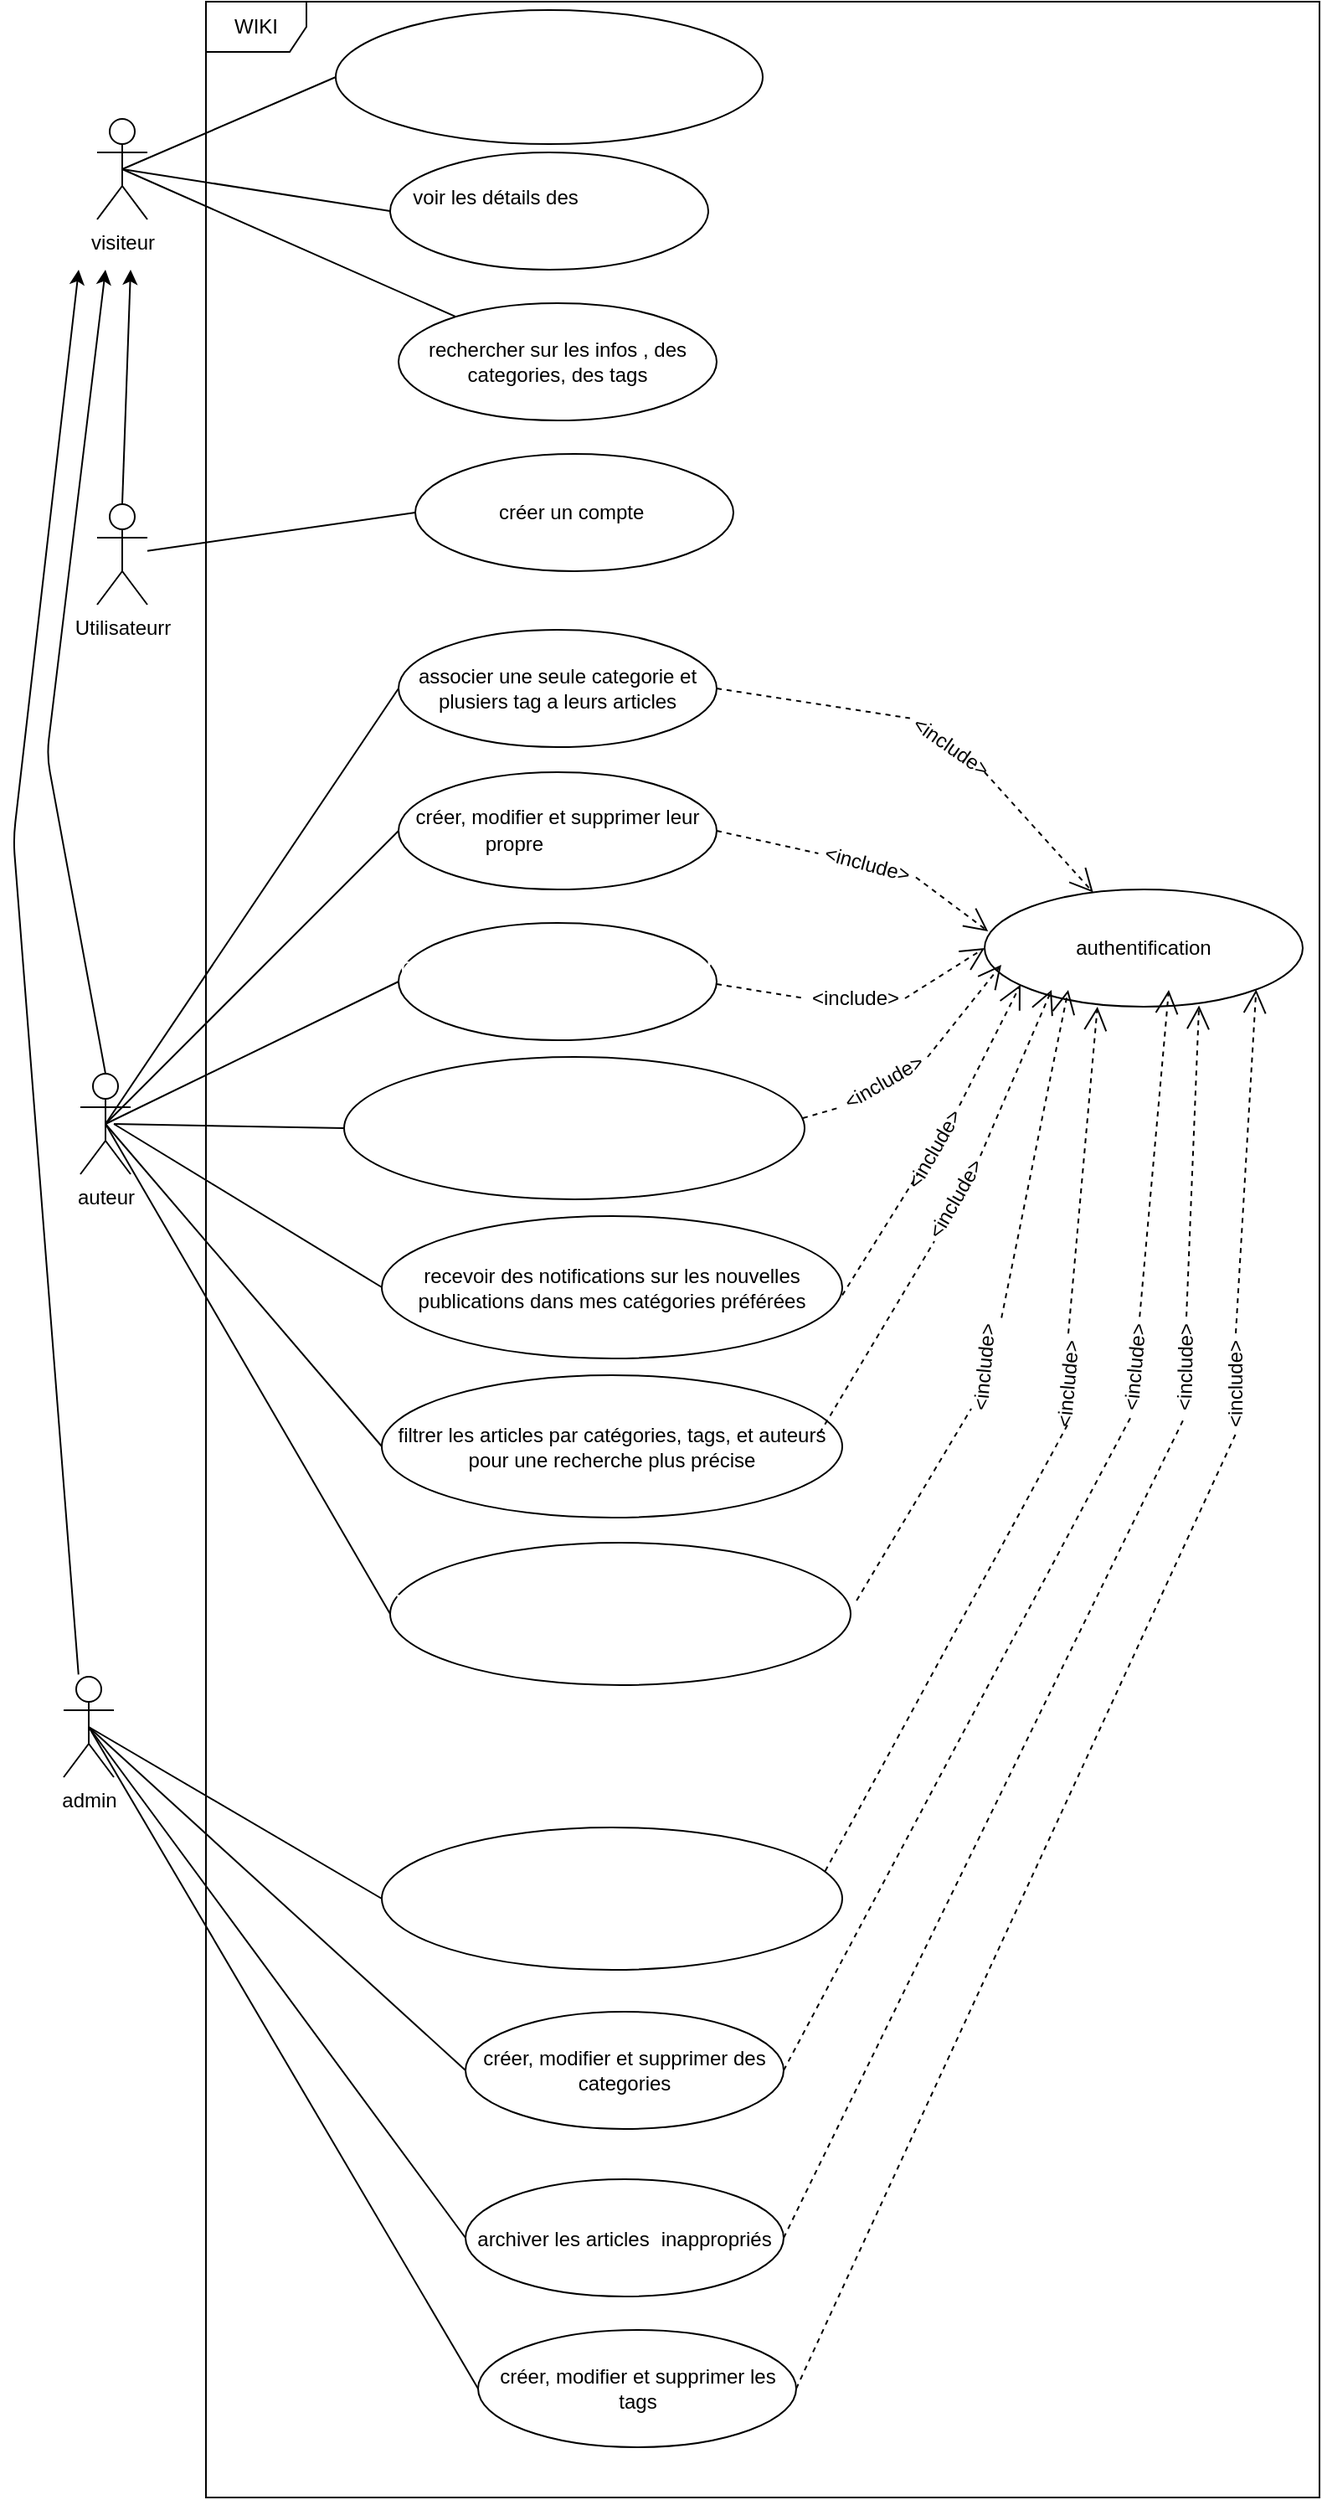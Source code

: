 <mxfile>
    <diagram id="90PpnR-5AJBD1PZd6F79" name="Page-1">
        <mxGraphModel dx="1135" dy="547" grid="1" gridSize="10" guides="1" tooltips="1" connect="1" arrows="1" fold="1" page="1" pageScale="1" pageWidth="850" pageHeight="1100" math="0" shadow="0">
            <root>
                <mxCell id="0"/>
                <mxCell id="1" parent="0"/>
                <mxCell id="2" value="visiteur" style="shape=umlActor;verticalLabelPosition=bottom;verticalAlign=top;html=1;" parent="1" vertex="1">
                    <mxGeometry x="60" y="70" width="30" height="60" as="geometry"/>
                </mxCell>
                <mxCell id="3" value="auteur" style="shape=umlActor;verticalLabelPosition=bottom;verticalAlign=top;html=1;" parent="1" vertex="1">
                    <mxGeometry x="50" y="640" width="30" height="60" as="geometry"/>
                </mxCell>
                <mxCell id="6" value="admin" style="shape=umlActor;verticalLabelPosition=bottom;verticalAlign=top;html=1;" parent="1" vertex="1">
                    <mxGeometry x="40" y="1000" width="30" height="60" as="geometry"/>
                </mxCell>
                <mxCell id="8" value="WIKI" style="shape=umlFrame;whiteSpace=wrap;html=1;" parent="1" vertex="1">
                    <mxGeometry x="125" width="665" height="1490" as="geometry"/>
                </mxCell>
                <mxCell id="9" value="&lt;span id=&quot;docs-internal-guid-ddb64d50-7fff-d113-fe8a-77f74b7be55a&quot; style=&quot;font-size: 11pt; font-family: Roboto, sans-serif; background-color: transparent; font-variant-numeric: normal; font-variant-east-asian: normal; font-variant-alternates: normal; vertical-align: baseline;&quot;&gt;&lt;font color=&quot;#ffffff&quot;&gt;la page d'accueil pour voir les&amp;nbsp;&lt;/font&gt;&lt;/span&gt;" style="ellipse;whiteSpace=wrap;html=1;" parent="1" vertex="1">
                    <mxGeometry x="202.5" y="5" width="255" height="80" as="geometry"/>
                </mxCell>
                <mxCell id="10" value="voir les détails des&amp;nbsp;&lt;span style=&quot;color: rgb(255, 255, 255); font-family: Roboto, sans-serif; font-size: 14.667px;&quot;&gt;dernières nouvelles&lt;/span&gt;" style="ellipse;whiteSpace=wrap;html=1;" parent="1" vertex="1">
                    <mxGeometry x="235" y="90" width="190" height="70" as="geometry"/>
                </mxCell>
                <mxCell id="11" value="rechercher sur les infos , des categories, des tags" style="ellipse;whiteSpace=wrap;html=1;" parent="1" vertex="1">
                    <mxGeometry x="240" y="180" width="190" height="70" as="geometry"/>
                </mxCell>
                <mxCell id="12" value="créer un compte&amp;nbsp;" style="ellipse;whiteSpace=wrap;html=1;" parent="1" vertex="1">
                    <mxGeometry x="250" y="270" width="190" height="70" as="geometry"/>
                </mxCell>
                <mxCell id="21" value="associer une seule categorie et plusiers tag a leurs articles" style="ellipse;whiteSpace=wrap;html=1;" parent="1" vertex="1">
                    <mxGeometry x="240" y="375" width="190" height="70" as="geometry"/>
                </mxCell>
                <mxCell id="22" value="créer, modifier et supprimer leur propre&amp;nbsp;&lt;span id=&quot;docs-internal-guid-c0ec1c68-7fff-35f1-5477-bd1ad6d388c2&quot; style=&quot;font-size: 11pt; font-family: Roboto, sans-serif; background-color: transparent; font-variant-numeric: normal; font-variant-east-asian: normal; font-variant-alternates: normal; vertical-align: baseline;&quot;&gt;&lt;font color=&quot;#ffffff&quot;&gt;articles&lt;/font&gt;&lt;/span&gt;" style="ellipse;whiteSpace=wrap;html=1;" parent="1" vertex="1">
                    <mxGeometry x="240" y="460" width="190" height="70" as="geometry"/>
                </mxCell>
                <mxCell id="32" value="créer, modifier et supprimer des categories" style="ellipse;whiteSpace=wrap;html=1;" parent="1" vertex="1">
                    <mxGeometry x="280" y="1200" width="190" height="70" as="geometry"/>
                </mxCell>
                <mxCell id="34" value="créer, modifier et supprimer les tags" style="ellipse;whiteSpace=wrap;html=1;" parent="1" vertex="1">
                    <mxGeometry x="287.5" y="1390" width="190" height="70" as="geometry"/>
                </mxCell>
                <mxCell id="33" value="archiver les articles&lt;span id=&quot;docs-internal-guid-054aefbb-7fff-e33c-0746-23c41df46ce0&quot; style=&quot;font-size: 11pt; font-family: Roboto, sans-serif; color: rgb(43, 43, 46); background-color: transparent; font-variant-numeric: normal; font-variant-east-asian: normal; font-variant-alternates: normal; vertical-align: baseline;&quot;&gt;&amp;nbsp;&lt;/span&gt;&amp;nbsp;inappropriés" style="ellipse;whiteSpace=wrap;html=1;" parent="1" vertex="1">
                    <mxGeometry x="280" y="1300" width="190" height="70" as="geometry"/>
                </mxCell>
                <mxCell id="25" value="authentification" style="ellipse;whiteSpace=wrap;html=1;" parent="1" vertex="1">
                    <mxGeometry x="590" y="530" width="190" height="70" as="geometry"/>
                </mxCell>
                <mxCell id="14" value="" style="endArrow=none;html=1;exitX=0.5;exitY=0.5;exitDx=0;exitDy=0;exitPerimeter=0;entryX=0;entryY=0.5;entryDx=0;entryDy=0;" parent="1" source="2" target="9" edge="1">
                    <mxGeometry width="50" height="50" relative="1" as="geometry">
                        <mxPoint x="360" y="320" as="sourcePoint"/>
                        <mxPoint x="410" y="270" as="targetPoint"/>
                    </mxGeometry>
                </mxCell>
                <mxCell id="15" value="" style="endArrow=none;html=1;exitX=0.5;exitY=0.5;exitDx=0;exitDy=0;exitPerimeter=0;" parent="1" source="2" target="11" edge="1">
                    <mxGeometry width="50" height="50" relative="1" as="geometry">
                        <mxPoint x="85" y="110" as="sourcePoint"/>
                        <mxPoint x="230.0" y="55" as="targetPoint"/>
                    </mxGeometry>
                </mxCell>
                <mxCell id="17" value="" style="endArrow=none;html=1;entryX=0;entryY=0.5;entryDx=0;entryDy=0;" parent="1" source="91" target="12" edge="1">
                    <mxGeometry width="50" height="50" relative="1" as="geometry">
                        <mxPoint x="85" y="110" as="sourcePoint"/>
                        <mxPoint x="284.085" y="198.142" as="targetPoint"/>
                    </mxGeometry>
                </mxCell>
                <mxCell id="16" value="" style="endArrow=none;html=1;exitX=0.5;exitY=0.5;exitDx=0;exitDy=0;exitPerimeter=0;entryX=0;entryY=0.5;entryDx=0;entryDy=0;" parent="1" source="2" target="10" edge="1">
                    <mxGeometry width="50" height="50" relative="1" as="geometry">
                        <mxPoint x="95" y="120.0" as="sourcePoint"/>
                        <mxPoint x="240.0" y="65" as="targetPoint"/>
                    </mxGeometry>
                </mxCell>
                <mxCell id="19" value="" style="endArrow=classic;html=1;exitX=0.5;exitY=0;exitDx=0;exitDy=0;exitPerimeter=0;" parent="1" source="3" edge="1">
                    <mxGeometry width="50" height="50" relative="1" as="geometry">
                        <mxPoint x="180" y="320" as="sourcePoint"/>
                        <mxPoint x="65" y="160" as="targetPoint"/>
                        <Array as="points">
                            <mxPoint x="30" y="450"/>
                        </Array>
                    </mxGeometry>
                </mxCell>
                <mxCell id="23" value="" style="endArrow=none;html=1;exitX=0.5;exitY=0.5;exitDx=0;exitDy=0;exitPerimeter=0;entryX=0;entryY=0.5;entryDx=0;entryDy=0;" parent="1" source="3" target="21" edge="1">
                    <mxGeometry width="50" height="50" relative="1" as="geometry">
                        <mxPoint x="290" y="460" as="sourcePoint"/>
                        <mxPoint x="340" y="410" as="targetPoint"/>
                    </mxGeometry>
                </mxCell>
                <mxCell id="24" value="" style="endArrow=none;html=1;entryX=0;entryY=0.5;entryDx=0;entryDy=0;exitX=0.5;exitY=0.5;exitDx=0;exitDy=0;exitPerimeter=0;" parent="1" source="3" target="22" edge="1">
                    <mxGeometry width="50" height="50" relative="1" as="geometry">
                        <mxPoint x="90" y="460" as="sourcePoint"/>
                        <mxPoint x="250.0" y="420" as="targetPoint"/>
                    </mxGeometry>
                </mxCell>
                <mxCell id="35" value="" style="endArrow=none;html=1;entryX=0;entryY=0.5;entryDx=0;entryDy=0;exitX=0.5;exitY=0.5;exitDx=0;exitDy=0;exitPerimeter=0;" parent="1" source="6" target="33" edge="1">
                    <mxGeometry width="50" height="50" relative="1" as="geometry">
                        <mxPoint x="75" y="460" as="sourcePoint"/>
                        <mxPoint x="270.0" y="505" as="targetPoint"/>
                    </mxGeometry>
                </mxCell>
                <mxCell id="36" value="" style="endArrow=none;html=1;entryX=0;entryY=0.5;entryDx=0;entryDy=0;exitX=0.5;exitY=0.5;exitDx=0;exitDy=0;exitPerimeter=0;" parent="1" source="6" target="34" edge="1">
                    <mxGeometry width="50" height="50" relative="1" as="geometry">
                        <mxPoint x="85" y="470" as="sourcePoint"/>
                        <mxPoint x="280.0" y="515" as="targetPoint"/>
                    </mxGeometry>
                </mxCell>
                <mxCell id="37" value="" style="endArrow=none;html=1;entryX=0;entryY=0.5;entryDx=0;entryDy=0;exitX=0.5;exitY=0.5;exitDx=0;exitDy=0;exitPerimeter=0;" parent="1" source="6" target="32" edge="1">
                    <mxGeometry width="50" height="50" relative="1" as="geometry">
                        <mxPoint x="95" y="480" as="sourcePoint"/>
                        <mxPoint x="290.0" y="525" as="targetPoint"/>
                    </mxGeometry>
                </mxCell>
                <mxCell id="46" value="" style="endArrow=none;dashed=1;endFill=0;endSize=12;html=1;exitX=1;exitY=0.5;exitDx=0;exitDy=0;entryX=0;entryY=0.5;entryDx=0;entryDy=0;" parent="1" source="33" target="44" edge="1">
                    <mxGeometry width="160" relative="1" as="geometry">
                        <mxPoint x="450" y="675" as="sourcePoint"/>
                        <mxPoint x="607" y="596.22" as="targetPoint"/>
                    </mxGeometry>
                </mxCell>
                <mxCell id="44" value="&amp;lt;include&amp;gt;" style="text;html=1;strokeColor=none;fillColor=none;align=center;verticalAlign=middle;whiteSpace=wrap;rounded=0;rotation=-89;" parent="1" vertex="1">
                    <mxGeometry x="680" y="800" width="60" height="30" as="geometry"/>
                </mxCell>
                <mxCell id="48" value="" style="endArrow=none;dashed=1;endFill=0;endSize=12;html=1;exitX=1;exitY=0.5;exitDx=0;exitDy=0;entryX=0;entryY=0.5;entryDx=0;entryDy=0;" parent="1" source="32" target="43" edge="1">
                    <mxGeometry width="160" relative="1" as="geometry">
                        <mxPoint x="450" y="595" as="sourcePoint"/>
                        <mxPoint x="470" y="595" as="targetPoint"/>
                    </mxGeometry>
                </mxCell>
                <mxCell id="43" value="&amp;lt;include&amp;gt;" style="text;html=1;strokeColor=none;fillColor=none;align=center;verticalAlign=middle;whiteSpace=wrap;rounded=0;rotation=-85;" parent="1" vertex="1">
                    <mxGeometry x="650" y="800" width="60" height="30" as="geometry"/>
                </mxCell>
                <mxCell id="49" value="" style="endArrow=none;dashed=1;endFill=0;endSize=12;html=1;exitX=1;exitY=0.5;exitDx=0;exitDy=0;entryX=0;entryY=0.5;entryDx=0;entryDy=0;" parent="1" source="34" target="45" edge="1">
                    <mxGeometry width="160" relative="1" as="geometry">
                        <mxPoint x="460" y="765" as="sourcePoint"/>
                        <mxPoint x="645" y="600" as="targetPoint"/>
                    </mxGeometry>
                </mxCell>
                <mxCell id="45" value="&amp;lt;include&amp;gt;" style="text;html=1;strokeColor=none;fillColor=none;align=center;verticalAlign=middle;whiteSpace=wrap;rounded=0;rotation=-90;" parent="1" vertex="1">
                    <mxGeometry x="710" y="810" width="60" height="30" as="geometry"/>
                </mxCell>
                <mxCell id="50" value="" style="endArrow=none;dashed=1;endFill=0;endSize=12;html=1;exitX=1;exitY=0.5;exitDx=0;exitDy=0;" parent="1" source="22" target="31" edge="1">
                    <mxGeometry width="160" relative="1" as="geometry">
                        <mxPoint x="450" y="495" as="sourcePoint"/>
                        <mxPoint x="480" y="510" as="targetPoint"/>
                    </mxGeometry>
                </mxCell>
                <mxCell id="31" value="&amp;lt;include&amp;gt;" style="text;html=1;strokeColor=none;fillColor=none;align=center;verticalAlign=middle;whiteSpace=wrap;rounded=0;rotation=15;" parent="1" vertex="1">
                    <mxGeometry x="490" y="500" width="60" height="30" as="geometry"/>
                </mxCell>
                <mxCell id="51" value="" style="endArrow=none;dashed=1;endFill=0;endSize=12;html=1;exitX=1;exitY=0.5;exitDx=0;exitDy=0;entryX=0;entryY=0.5;entryDx=0;entryDy=0;" parent="1" source="21" target="29" edge="1">
                    <mxGeometry width="160" relative="1" as="geometry">
                        <mxPoint x="430" y="410.0" as="sourcePoint"/>
                        <mxPoint x="601.725" y="533.842" as="targetPoint"/>
                    </mxGeometry>
                </mxCell>
                <mxCell id="29" value="&amp;lt;include&amp;gt;" style="text;html=1;strokeColor=none;fillColor=none;align=center;verticalAlign=middle;whiteSpace=wrap;rounded=0;rotation=35;" parent="1" vertex="1">
                    <mxGeometry x="540" y="430" width="60" height="30" as="geometry"/>
                </mxCell>
                <mxCell id="53" value="" style="endArrow=open;endSize=12;dashed=1;html=1;entryX=1;entryY=1;entryDx=0;entryDy=0;exitX=1;exitY=0.5;exitDx=0;exitDy=0;" parent="1" source="45" target="25" edge="1">
                    <mxGeometry width="160" relative="1" as="geometry">
                        <mxPoint x="590" y="730" as="sourcePoint"/>
                        <mxPoint x="750" y="730" as="targetPoint"/>
                        <Array as="points"/>
                    </mxGeometry>
                </mxCell>
                <mxCell id="54" value="" style="endArrow=open;endSize=12;dashed=1;html=1;entryX=0.674;entryY=0.99;entryDx=0;entryDy=0;exitX=1;exitY=0.5;exitDx=0;exitDy=0;entryPerimeter=0;" parent="1" source="44" target="25" edge="1">
                    <mxGeometry width="160" relative="1" as="geometry">
                        <mxPoint x="660" y="670" as="sourcePoint"/>
                        <mxPoint x="660.43" y="590" as="targetPoint"/>
                        <Array as="points"/>
                    </mxGeometry>
                </mxCell>
                <mxCell id="55" value="" style="endArrow=open;endSize=12;dashed=1;html=1;entryX=0.579;entryY=0.857;entryDx=0;entryDy=0;exitX=1;exitY=0.5;exitDx=0;exitDy=0;entryPerimeter=0;" parent="1" source="43" target="25" edge="1">
                    <mxGeometry width="160" relative="1" as="geometry">
                        <mxPoint x="589.998" y="639.995" as="sourcePoint"/>
                        <mxPoint x="610.94" y="584.44" as="targetPoint"/>
                        <Array as="points"/>
                    </mxGeometry>
                </mxCell>
                <mxCell id="56" value="" style="endArrow=open;endSize=12;dashed=1;html=1;entryX=0.011;entryY=0.357;entryDx=0;entryDy=0;exitX=1;exitY=0.5;exitDx=0;exitDy=0;entryPerimeter=0;" parent="1" source="31" target="25" edge="1">
                    <mxGeometry width="160" relative="1" as="geometry">
                        <mxPoint x="539.886" y="599.385" as="sourcePoint"/>
                        <mxPoint x="620.94" y="594.44" as="targetPoint"/>
                        <Array as="points"/>
                    </mxGeometry>
                </mxCell>
                <mxCell id="57" value="" style="endArrow=open;endSize=12;dashed=1;html=1;exitX=1;exitY=0.5;exitDx=0;exitDy=0;" parent="1" target="25" edge="1">
                    <mxGeometry width="160" relative="1" as="geometry">
                        <mxPoint x="589.998" y="460.005" as="sourcePoint"/>
                        <mxPoint x="633.11" y="492.23" as="targetPoint"/>
                        <Array as="points"/>
                    </mxGeometry>
                </mxCell>
                <mxCell id="58" value="" style="endArrow=classic;html=1;exitX=0.296;exitY=-0.022;exitDx=0;exitDy=0;exitPerimeter=0;" parent="1" source="6" edge="1">
                    <mxGeometry width="50" height="50" relative="1" as="geometry">
                        <mxPoint x="72.5" y="640" as="sourcePoint"/>
                        <mxPoint x="49" y="160" as="targetPoint"/>
                        <Array as="points">
                            <mxPoint x="10" y="500"/>
                        </Array>
                    </mxGeometry>
                </mxCell>
                <mxCell id="59" value="&lt;span id=&quot;docs-internal-guid-1dfb4daf-7fff-4ff7-cc62-95b88ac4069a&quot; style=&quot;font-size: 11pt; font-family: Roboto, sans-serif; background-color: transparent; font-variant-numeric: normal; font-variant-east-asian: normal; font-variant-alternates: normal; vertical-align: baseline;&quot;&gt;&lt;font color=&quot;#ffffff&quot;&gt;commenter des articles pour partager mes opinions&lt;/font&gt;&lt;/span&gt;" style="ellipse;whiteSpace=wrap;html=1;" parent="1" vertex="1">
                    <mxGeometry x="240" y="550" width="190" height="70" as="geometry"/>
                </mxCell>
                <mxCell id="60" value="&lt;font color=&quot;#ffffff&quot;&gt;publier des articles avec un titre, du contenu et éventuellement des images, afin de partager des informations.&lt;/font&gt;" style="ellipse;whiteSpace=wrap;html=1;" parent="1" vertex="1">
                    <mxGeometry x="207.5" y="630" width="275" height="85" as="geometry"/>
                </mxCell>
                <mxCell id="61" value="&lt;font color=&quot;#ffffff&quot;&gt;&lt;span style=&quot;font-family: monospace; font-size: 0px; text-align: start;&quot;&gt;%3CmxGraphModel%3E%3Croot%3E%3CmxCell%20id%3D%220%22%2F%3E%3CmxCell%20id%3D%221%22%20parent%3D%220%22%2F%3E%3CmxCell%20id%3D%222%22%20value%3D%22%26lt%3Bfont%20color%3D%26quot%3B%23ffffff%26quot%3B%26gt%3Bpublier%20des%20articles%20avec%20un%20titre%2C%20du%20contenu%20et%20%C3%A9ventuellement%20des%20images%2C%20afin%20de%20partager%20des%20informations.%26lt%3B%2Ffont%26gt%3B%22%20style%3D%22ellipse%3BwhiteSpace%3Dwrap%3Bhtml%3D1%3B%22%20vertex%3D%221%22%20parent%3D%221%22%3E%3CmxGeometry%20x%3D%22195%22%20y%3D%22635%22%20width%3D%22275%22%20height%3D%2285%22%20as%3D%22geometry%22%2F%3E%3C%2FmxCell%3E%3C%2Froot%3E%3C%2FmxGraphModel%3E&lt;/span&gt;&lt;span id=&quot;docs-internal-guid-70ef907d-7fff-ec3e-32d5-034d786483bd&quot; style=&quot;font-size: 11pt; font-family: Roboto, sans-serif; background-color: transparent; font-variant-numeric: normal; font-variant-east-asian: normal; font-variant-alternates: normal; vertical-align: baseline;&quot;&gt;modifier les commentaires et supprimer tout contenu inapproprié&lt;/span&gt;&lt;/font&gt;" style="ellipse;whiteSpace=wrap;html=1;" parent="1" vertex="1">
                    <mxGeometry x="230" y="1090" width="275" height="85" as="geometry"/>
                </mxCell>
                <mxCell id="63" value="recevoir des notifications sur les nouvelles publications dans mes catégories préférées" style="ellipse;whiteSpace=wrap;html=1;" parent="1" vertex="1">
                    <mxGeometry x="230" y="725" width="275" height="85" as="geometry"/>
                </mxCell>
                <mxCell id="64" value="filtrer les articles par catégories, tags, et auteurs pour une recherche plus précise" style="ellipse;whiteSpace=wrap;html=1;" parent="1" vertex="1">
                    <mxGeometry x="230" y="820" width="275" height="85" as="geometry"/>
                </mxCell>
                <mxCell id="65" value="&lt;span id=&quot;docs-internal-guid-e6179e0c-7fff-e50f-cfe3-e376f6c71e14&quot; style=&quot;font-size: 11pt; font-family: Roboto, sans-serif; background-color: transparent; font-variant-numeric: normal; font-variant-east-asian: normal; font-variant-alternates: normal; vertical-align: baseline;&quot;&gt;&lt;font color=&quot;#ffffff&quot;&gt;voir un profil public affichant mes articles publiés et mes activités récentes&lt;/font&gt;&lt;/span&gt;" style="ellipse;whiteSpace=wrap;html=1;" parent="1" vertex="1">
                    <mxGeometry x="235" y="920" width="275" height="85" as="geometry"/>
                </mxCell>
                <mxCell id="66" value="" style="endArrow=none;html=1;entryX=0;entryY=0.5;entryDx=0;entryDy=0;exitX=0.5;exitY=0.5;exitDx=0;exitDy=0;exitPerimeter=0;" parent="1" source="3" target="59" edge="1">
                    <mxGeometry width="50" height="50" relative="1" as="geometry">
                        <mxPoint x="75" y="680" as="sourcePoint"/>
                        <mxPoint x="250" y="505" as="targetPoint"/>
                    </mxGeometry>
                </mxCell>
                <mxCell id="67" value="" style="endArrow=none;html=1;entryX=0;entryY=0.5;entryDx=0;entryDy=0;" parent="1" target="60" edge="1">
                    <mxGeometry width="50" height="50" relative="1" as="geometry">
                        <mxPoint x="70" y="670" as="sourcePoint"/>
                        <mxPoint x="250" y="595" as="targetPoint"/>
                    </mxGeometry>
                </mxCell>
                <mxCell id="68" value="" style="endArrow=none;html=1;entryX=0;entryY=0.5;entryDx=0;entryDy=0;" parent="1" target="63" edge="1">
                    <mxGeometry width="50" height="50" relative="1" as="geometry">
                        <mxPoint x="70" y="670" as="sourcePoint"/>
                        <mxPoint x="217.5" y="682.5" as="targetPoint"/>
                    </mxGeometry>
                </mxCell>
                <mxCell id="69" value="" style="endArrow=none;html=1;entryX=0;entryY=0.5;entryDx=0;entryDy=0;exitX=0.5;exitY=0.5;exitDx=0;exitDy=0;exitPerimeter=0;" parent="1" source="3" target="64" edge="1">
                    <mxGeometry width="50" height="50" relative="1" as="geometry">
                        <mxPoint x="80" y="670" as="sourcePoint"/>
                        <mxPoint x="240" y="777.5" as="targetPoint"/>
                    </mxGeometry>
                </mxCell>
                <mxCell id="70" value="" style="endArrow=none;html=1;entryX=0;entryY=0.5;entryDx=0;entryDy=0;exitX=0.5;exitY=0.5;exitDx=0;exitDy=0;exitPerimeter=0;" parent="1" source="3" target="65" edge="1">
                    <mxGeometry width="50" height="50" relative="1" as="geometry">
                        <mxPoint x="75" y="680" as="sourcePoint"/>
                        <mxPoint x="240" y="872.5" as="targetPoint"/>
                    </mxGeometry>
                </mxCell>
                <mxCell id="71" value="" style="endArrow=none;html=1;entryX=0;entryY=0.5;entryDx=0;entryDy=0;exitX=0.5;exitY=0.5;exitDx=0;exitDy=0;exitPerimeter=0;" parent="1" source="6" target="61" edge="1">
                    <mxGeometry width="50" height="50" relative="1" as="geometry">
                        <mxPoint x="65" y="1040" as="sourcePoint"/>
                        <mxPoint x="290" y="1245" as="targetPoint"/>
                    </mxGeometry>
                </mxCell>
                <mxCell id="72" value="" style="endArrow=none;dashed=1;endFill=0;endSize=12;html=1;exitX=0.963;exitY=0.306;exitDx=0;exitDy=0;exitPerimeter=0;entryX=0.774;entryY=0.57;entryDx=0;entryDy=0;entryPerimeter=0;" parent="1" source="61" target="8" edge="1">
                    <mxGeometry width="160" relative="1" as="geometry">
                        <mxPoint x="470" y="1069.46" as="sourcePoint"/>
                        <mxPoint x="610" y="820" as="targetPoint"/>
                    </mxGeometry>
                </mxCell>
                <mxCell id="73" value="&amp;lt;include&amp;gt;" style="text;html=1;strokeColor=none;fillColor=none;align=center;verticalAlign=middle;whiteSpace=wrap;rounded=0;rotation=-85;" parent="1" vertex="1">
                    <mxGeometry x="610" y="810" width="60" height="30" as="geometry"/>
                </mxCell>
                <mxCell id="75" value="" style="endArrow=open;endSize=12;dashed=1;html=1;entryX=0.579;entryY=0.857;entryDx=0;entryDy=0;exitX=1;exitY=0.5;exitDx=0;exitDy=0;entryPerimeter=0;" parent="1" edge="1">
                    <mxGeometry width="160" relative="1" as="geometry">
                        <mxPoint x="640.005" y="795.124" as="sourcePoint"/>
                        <mxPoint x="657.4" y="600" as="targetPoint"/>
                        <Array as="points"/>
                    </mxGeometry>
                </mxCell>
                <mxCell id="76" value="" style="endArrow=none;dashed=1;endFill=0;endSize=12;html=1;exitX=1;exitY=0.5;exitDx=0;exitDy=0;entryX=0;entryY=0.5;entryDx=0;entryDy=0;" parent="1" target="77" edge="1">
                    <mxGeometry width="160" relative="1" as="geometry">
                        <mxPoint x="430" y="586.51" as="sourcePoint"/>
                        <mxPoint x="491" y="590" as="targetPoint"/>
                    </mxGeometry>
                </mxCell>
                <mxCell id="77" value="&amp;lt;include&amp;gt;" style="text;html=1;strokeColor=none;fillColor=none;align=center;verticalAlign=middle;whiteSpace=wrap;rounded=0;rotation=0;" parent="1" vertex="1">
                    <mxGeometry x="482.5" y="580" width="60" height="30" as="geometry"/>
                </mxCell>
                <mxCell id="78" value="" style="endArrow=open;endSize=12;dashed=1;html=1;exitX=1;exitY=0.5;exitDx=0;exitDy=0;entryX=0;entryY=0.5;entryDx=0;entryDy=0;" parent="1" source="77" target="25" edge="1">
                    <mxGeometry width="160" relative="1" as="geometry">
                        <mxPoint x="558.978" y="532.765" as="sourcePoint"/>
                        <mxPoint x="602.09" y="564.99" as="targetPoint"/>
                        <Array as="points"/>
                    </mxGeometry>
                </mxCell>
                <mxCell id="79" value="" style="endArrow=none;dashed=1;endFill=0;endSize=12;html=1;exitX=1.013;exitY=0.406;exitDx=0;exitDy=0;exitPerimeter=0;" parent="1" source="65" edge="1">
                    <mxGeometry width="160" relative="1" as="geometry">
                        <mxPoint x="506.995" y="971.71" as="sourcePoint"/>
                        <mxPoint x="582" y="840" as="targetPoint"/>
                    </mxGeometry>
                </mxCell>
                <mxCell id="80" value="&amp;lt;include&amp;gt;" style="text;html=1;strokeColor=none;fillColor=none;align=center;verticalAlign=middle;whiteSpace=wrap;rounded=0;rotation=-85;" parent="1" vertex="1">
                    <mxGeometry x="560" y="800" width="60" height="30" as="geometry"/>
                </mxCell>
                <mxCell id="81" value="" style="endArrow=open;endSize=12;dashed=1;html=1;entryX=0.263;entryY=0.857;entryDx=0;entryDy=0;exitX=1;exitY=0.75;exitDx=0;exitDy=0;entryPerimeter=0;" parent="1" source="80" target="25" edge="1">
                    <mxGeometry width="160" relative="1" as="geometry">
                        <mxPoint x="650.005" y="805.124" as="sourcePoint"/>
                        <mxPoint x="667.4" y="610" as="targetPoint"/>
                        <Array as="points"/>
                    </mxGeometry>
                </mxCell>
                <mxCell id="82" value="" style="endArrow=none;dashed=1;endFill=0;endSize=12;html=1;exitX=1.013;exitY=0.406;exitDx=0;exitDy=0;exitPerimeter=0;" parent="1" edge="1">
                    <mxGeometry width="160" relative="1" as="geometry">
                        <mxPoint x="491.575" y="854.51" as="sourcePoint"/>
                        <mxPoint x="560" y="740" as="targetPoint"/>
                    </mxGeometry>
                </mxCell>
                <mxCell id="83" value="&amp;lt;include&amp;gt;" style="text;html=1;strokeColor=none;fillColor=none;align=center;verticalAlign=middle;whiteSpace=wrap;rounded=0;rotation=-60;" parent="1" vertex="1">
                    <mxGeometry x="542.5" y="700" width="60" height="30" as="geometry"/>
                </mxCell>
                <mxCell id="84" value="" style="endArrow=open;endSize=12;dashed=1;html=1;exitX=1;exitY=0.5;exitDx=0;exitDy=0;" parent="1" source="83" edge="1">
                    <mxGeometry width="160" relative="1" as="geometry">
                        <mxPoint x="552.5" y="605" as="sourcePoint"/>
                        <mxPoint x="630" y="590" as="targetPoint"/>
                        <Array as="points"/>
                    </mxGeometry>
                </mxCell>
                <mxCell id="85" value="" style="endArrow=none;dashed=1;endFill=0;endSize=12;html=1;exitX=1.013;exitY=0.406;exitDx=0;exitDy=0;exitPerimeter=0;" parent="1" edge="1">
                    <mxGeometry width="160" relative="1" as="geometry">
                        <mxPoint x="504.995" y="772.25" as="sourcePoint"/>
                        <mxPoint x="550" y="700" as="targetPoint"/>
                    </mxGeometry>
                </mxCell>
                <mxCell id="86" value="&amp;lt;include&amp;gt;" style="text;html=1;strokeColor=none;fillColor=none;align=center;verticalAlign=middle;whiteSpace=wrap;rounded=0;rotation=-60;" parent="1" vertex="1">
                    <mxGeometry x="530" y="670" width="60" height="30" as="geometry"/>
                </mxCell>
                <mxCell id="87" value="" style="endArrow=open;endSize=12;dashed=1;html=1;exitX=1;exitY=0.5;exitDx=0;exitDy=0;entryX=0.113;entryY=0.812;entryDx=0;entryDy=0;entryPerimeter=0;" parent="1" source="86" target="25" edge="1">
                    <mxGeometry width="160" relative="1" as="geometry">
                        <mxPoint x="552.5" y="605" as="sourcePoint"/>
                        <mxPoint x="600" y="575" as="targetPoint"/>
                        <Array as="points"/>
                    </mxGeometry>
                </mxCell>
                <mxCell id="88" value="" style="endArrow=none;dashed=1;endFill=0;endSize=12;html=1;exitX=1;exitY=0.5;exitDx=0;exitDy=0;entryX=0;entryY=0.5;entryDx=0;entryDy=0;" parent="1" target="89" edge="1">
                    <mxGeometry width="160" relative="1" as="geometry">
                        <mxPoint x="481.5" y="666.51" as="sourcePoint"/>
                        <mxPoint x="510" y="650" as="targetPoint"/>
                    </mxGeometry>
                </mxCell>
                <mxCell id="89" value="&amp;lt;include&amp;gt;" style="text;html=1;strokeColor=none;fillColor=none;align=center;verticalAlign=middle;whiteSpace=wrap;rounded=0;rotation=-30;" parent="1" vertex="1">
                    <mxGeometry x="500" y="630" width="60" height="30" as="geometry"/>
                </mxCell>
                <mxCell id="90" value="" style="endArrow=open;endSize=12;dashed=1;html=1;exitX=1;exitY=0.5;exitDx=0;exitDy=0;entryX=0;entryY=0.5;entryDx=0;entryDy=0;" parent="1" source="89" edge="1">
                    <mxGeometry width="160" relative="1" as="geometry">
                        <mxPoint x="552.5" y="605" as="sourcePoint"/>
                        <mxPoint x="600" y="575" as="targetPoint"/>
                        <Array as="points"/>
                    </mxGeometry>
                </mxCell>
                <mxCell id="91" value="Utilisateurr" style="shape=umlActor;verticalLabelPosition=bottom;verticalAlign=top;html=1;" vertex="1" parent="1">
                    <mxGeometry x="60" y="300" width="30" height="60" as="geometry"/>
                </mxCell>
                <mxCell id="92" value="" style="endArrow=classic;html=1;exitX=0.5;exitY=0;exitDx=0;exitDy=0;exitPerimeter=0;" edge="1" parent="1">
                    <mxGeometry width="50" height="50" relative="1" as="geometry">
                        <mxPoint x="75" y="300" as="sourcePoint"/>
                        <mxPoint x="80" y="160" as="targetPoint"/>
                    </mxGeometry>
                </mxCell>
            </root>
        </mxGraphModel>
    </diagram>
</mxfile>
